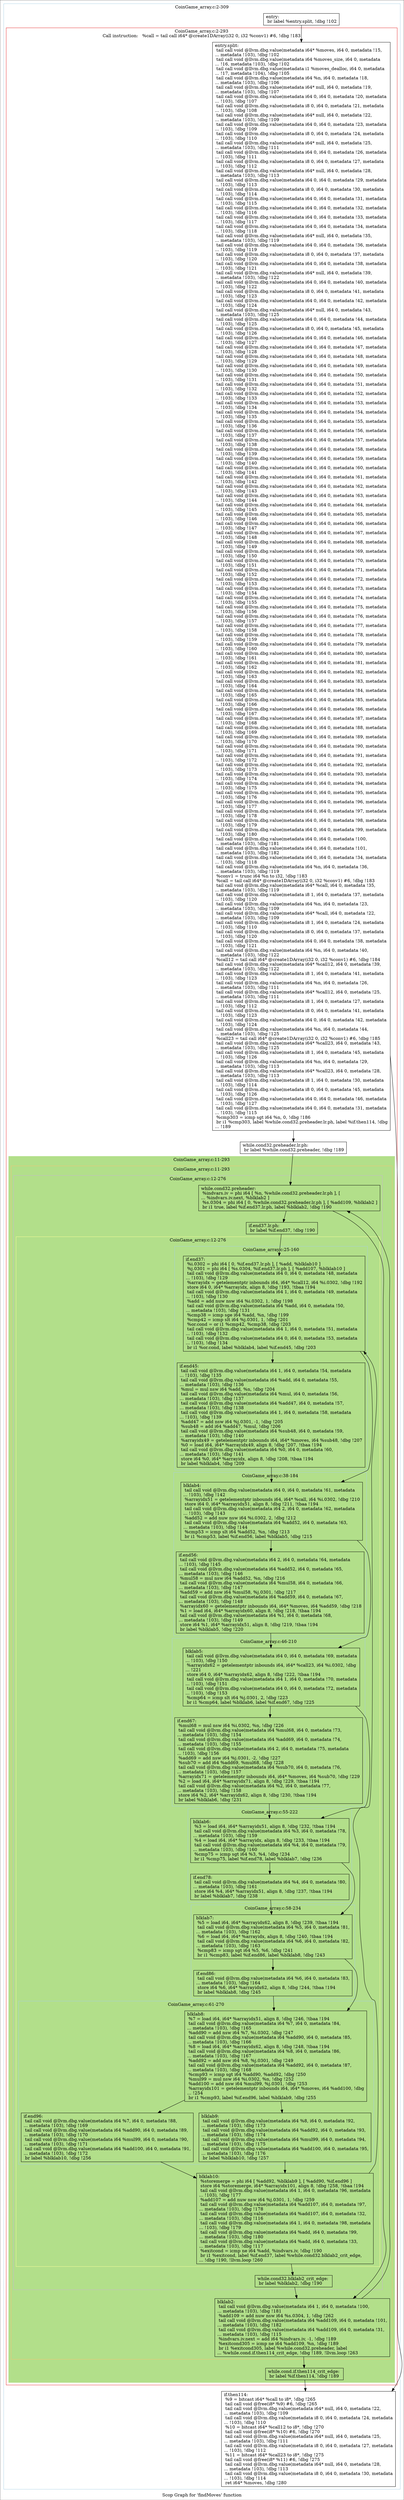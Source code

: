 digraph "Scop Graph for 'findMoves' function" {
	label="Scop Graph for 'findMoves' function";

	Node0x9c7ba40 [shape=record,label="{entry:\l  br label %entry.split, !dbg !102\l}"];
	Node0x9c7ba40 -> Node0x9c74430;
	Node0x9c74430 [shape=record,label="{entry.split:                                      \l  tail call void @llvm.dbg.value(metadata i64* %moves, i64 0, metadata !15,\l... metadata !103), !dbg !102\l  tail call void @llvm.dbg.value(metadata i64 %moves_size, i64 0, metadata\l... !16, metadata !103), !dbg !102\l  tail call void @llvm.dbg.value(metadata i1 %moves_dealloc, i64 0, metadata\l... !17, metadata !104), !dbg !105\l  tail call void @llvm.dbg.value(metadata i64 %n, i64 0, metadata !18,\l... metadata !103), !dbg !106\l  tail call void @llvm.dbg.value(metadata i64* null, i64 0, metadata !19,\l... metadata !103), !dbg !107\l  tail call void @llvm.dbg.value(metadata i64 0, i64 0, metadata !20, metadata\l... !103), !dbg !107\l  tail call void @llvm.dbg.value(metadata i8 0, i64 0, metadata !21, metadata\l... !103), !dbg !108\l  tail call void @llvm.dbg.value(metadata i64* null, i64 0, metadata !22,\l... metadata !103), !dbg !109\l  tail call void @llvm.dbg.value(metadata i64 0, i64 0, metadata !23, metadata\l... !103), !dbg !109\l  tail call void @llvm.dbg.value(metadata i8 0, i64 0, metadata !24, metadata\l... !103), !dbg !110\l  tail call void @llvm.dbg.value(metadata i64* null, i64 0, metadata !25,\l... metadata !103), !dbg !111\l  tail call void @llvm.dbg.value(metadata i64 0, i64 0, metadata !26, metadata\l... !103), !dbg !111\l  tail call void @llvm.dbg.value(metadata i8 0, i64 0, metadata !27, metadata\l... !103), !dbg !112\l  tail call void @llvm.dbg.value(metadata i64* null, i64 0, metadata !28,\l... metadata !103), !dbg !113\l  tail call void @llvm.dbg.value(metadata i64 0, i64 0, metadata !29, metadata\l... !103), !dbg !113\l  tail call void @llvm.dbg.value(metadata i8 0, i64 0, metadata !30, metadata\l... !103), !dbg !114\l  tail call void @llvm.dbg.value(metadata i64 0, i64 0, metadata !31, metadata\l... !103), !dbg !115\l  tail call void @llvm.dbg.value(metadata i64 0, i64 0, metadata !32, metadata\l... !103), !dbg !116\l  tail call void @llvm.dbg.value(metadata i64 0, i64 0, metadata !33, metadata\l... !103), !dbg !117\l  tail call void @llvm.dbg.value(metadata i64 0, i64 0, metadata !34, metadata\l... !103), !dbg !118\l  tail call void @llvm.dbg.value(metadata i64* null, i64 0, metadata !35,\l... metadata !103), !dbg !119\l  tail call void @llvm.dbg.value(metadata i64 0, i64 0, metadata !36, metadata\l... !103), !dbg !119\l  tail call void @llvm.dbg.value(metadata i8 0, i64 0, metadata !37, metadata\l... !103), !dbg !120\l  tail call void @llvm.dbg.value(metadata i64 0, i64 0, metadata !38, metadata\l... !103), !dbg !121\l  tail call void @llvm.dbg.value(metadata i64* null, i64 0, metadata !39,\l... metadata !103), !dbg !122\l  tail call void @llvm.dbg.value(metadata i64 0, i64 0, metadata !40, metadata\l... !103), !dbg !122\l  tail call void @llvm.dbg.value(metadata i8 0, i64 0, metadata !41, metadata\l... !103), !dbg !123\l  tail call void @llvm.dbg.value(metadata i64 0, i64 0, metadata !42, metadata\l... !103), !dbg !124\l  tail call void @llvm.dbg.value(metadata i64* null, i64 0, metadata !43,\l... metadata !103), !dbg !125\l  tail call void @llvm.dbg.value(metadata i64 0, i64 0, metadata !44, metadata\l... !103), !dbg !125\l  tail call void @llvm.dbg.value(metadata i8 0, i64 0, metadata !45, metadata\l... !103), !dbg !126\l  tail call void @llvm.dbg.value(metadata i64 0, i64 0, metadata !46, metadata\l... !103), !dbg !127\l  tail call void @llvm.dbg.value(metadata i64 0, i64 0, metadata !47, metadata\l... !103), !dbg !128\l  tail call void @llvm.dbg.value(metadata i64 0, i64 0, metadata !48, metadata\l... !103), !dbg !129\l  tail call void @llvm.dbg.value(metadata i64 0, i64 0, metadata !49, metadata\l... !103), !dbg !130\l  tail call void @llvm.dbg.value(metadata i64 0, i64 0, metadata !50, metadata\l... !103), !dbg !131\l  tail call void @llvm.dbg.value(metadata i64 0, i64 0, metadata !51, metadata\l... !103), !dbg !132\l  tail call void @llvm.dbg.value(metadata i64 0, i64 0, metadata !52, metadata\l... !103), !dbg !133\l  tail call void @llvm.dbg.value(metadata i64 0, i64 0, metadata !53, metadata\l... !103), !dbg !134\l  tail call void @llvm.dbg.value(metadata i64 0, i64 0, metadata !54, metadata\l... !103), !dbg !135\l  tail call void @llvm.dbg.value(metadata i64 0, i64 0, metadata !55, metadata\l... !103), !dbg !136\l  tail call void @llvm.dbg.value(metadata i64 0, i64 0, metadata !56, metadata\l... !103), !dbg !137\l  tail call void @llvm.dbg.value(metadata i64 0, i64 0, metadata !57, metadata\l... !103), !dbg !138\l  tail call void @llvm.dbg.value(metadata i64 0, i64 0, metadata !58, metadata\l... !103), !dbg !139\l  tail call void @llvm.dbg.value(metadata i64 0, i64 0, metadata !59, metadata\l... !103), !dbg !140\l  tail call void @llvm.dbg.value(metadata i64 0, i64 0, metadata !60, metadata\l... !103), !dbg !141\l  tail call void @llvm.dbg.value(metadata i64 0, i64 0, metadata !61, metadata\l... !103), !dbg !142\l  tail call void @llvm.dbg.value(metadata i64 0, i64 0, metadata !62, metadata\l... !103), !dbg !143\l  tail call void @llvm.dbg.value(metadata i64 0, i64 0, metadata !63, metadata\l... !103), !dbg !144\l  tail call void @llvm.dbg.value(metadata i64 0, i64 0, metadata !64, metadata\l... !103), !dbg !145\l  tail call void @llvm.dbg.value(metadata i64 0, i64 0, metadata !65, metadata\l... !103), !dbg !146\l  tail call void @llvm.dbg.value(metadata i64 0, i64 0, metadata !66, metadata\l... !103), !dbg !147\l  tail call void @llvm.dbg.value(metadata i64 0, i64 0, metadata !67, metadata\l... !103), !dbg !148\l  tail call void @llvm.dbg.value(metadata i64 0, i64 0, metadata !68, metadata\l... !103), !dbg !149\l  tail call void @llvm.dbg.value(metadata i64 0, i64 0, metadata !69, metadata\l... !103), !dbg !150\l  tail call void @llvm.dbg.value(metadata i64 0, i64 0, metadata !70, metadata\l... !103), !dbg !151\l  tail call void @llvm.dbg.value(metadata i64 0, i64 0, metadata !71, metadata\l... !103), !dbg !152\l  tail call void @llvm.dbg.value(metadata i64 0, i64 0, metadata !72, metadata\l... !103), !dbg !153\l  tail call void @llvm.dbg.value(metadata i64 0, i64 0, metadata !73, metadata\l... !103), !dbg !154\l  tail call void @llvm.dbg.value(metadata i64 0, i64 0, metadata !74, metadata\l... !103), !dbg !155\l  tail call void @llvm.dbg.value(metadata i64 0, i64 0, metadata !75, metadata\l... !103), !dbg !156\l  tail call void @llvm.dbg.value(metadata i64 0, i64 0, metadata !76, metadata\l... !103), !dbg !157\l  tail call void @llvm.dbg.value(metadata i64 0, i64 0, metadata !77, metadata\l... !103), !dbg !158\l  tail call void @llvm.dbg.value(metadata i64 0, i64 0, metadata !78, metadata\l... !103), !dbg !159\l  tail call void @llvm.dbg.value(metadata i64 0, i64 0, metadata !79, metadata\l... !103), !dbg !160\l  tail call void @llvm.dbg.value(metadata i64 0, i64 0, metadata !80, metadata\l... !103), !dbg !161\l  tail call void @llvm.dbg.value(metadata i64 0, i64 0, metadata !81, metadata\l... !103), !dbg !162\l  tail call void @llvm.dbg.value(metadata i64 0, i64 0, metadata !82, metadata\l... !103), !dbg !163\l  tail call void @llvm.dbg.value(metadata i64 0, i64 0, metadata !83, metadata\l... !103), !dbg !164\l  tail call void @llvm.dbg.value(metadata i64 0, i64 0, metadata !84, metadata\l... !103), !dbg !165\l  tail call void @llvm.dbg.value(metadata i64 0, i64 0, metadata !85, metadata\l... !103), !dbg !166\l  tail call void @llvm.dbg.value(metadata i64 0, i64 0, metadata !86, metadata\l... !103), !dbg !167\l  tail call void @llvm.dbg.value(metadata i64 0, i64 0, metadata !87, metadata\l... !103), !dbg !168\l  tail call void @llvm.dbg.value(metadata i64 0, i64 0, metadata !88, metadata\l... !103), !dbg !169\l  tail call void @llvm.dbg.value(metadata i64 0, i64 0, metadata !89, metadata\l... !103), !dbg !170\l  tail call void @llvm.dbg.value(metadata i64 0, i64 0, metadata !90, metadata\l... !103), !dbg !171\l  tail call void @llvm.dbg.value(metadata i64 0, i64 0, metadata !91, metadata\l... !103), !dbg !172\l  tail call void @llvm.dbg.value(metadata i64 0, i64 0, metadata !92, metadata\l... !103), !dbg !173\l  tail call void @llvm.dbg.value(metadata i64 0, i64 0, metadata !93, metadata\l... !103), !dbg !174\l  tail call void @llvm.dbg.value(metadata i64 0, i64 0, metadata !94, metadata\l... !103), !dbg !175\l  tail call void @llvm.dbg.value(metadata i64 0, i64 0, metadata !95, metadata\l... !103), !dbg !176\l  tail call void @llvm.dbg.value(metadata i64 0, i64 0, metadata !96, metadata\l... !103), !dbg !177\l  tail call void @llvm.dbg.value(metadata i64 0, i64 0, metadata !97, metadata\l... !103), !dbg !178\l  tail call void @llvm.dbg.value(metadata i64 0, i64 0, metadata !98, metadata\l... !103), !dbg !179\l  tail call void @llvm.dbg.value(metadata i64 0, i64 0, metadata !99, metadata\l... !103), !dbg !180\l  tail call void @llvm.dbg.value(metadata i64 0, i64 0, metadata !100,\l... metadata !103), !dbg !181\l  tail call void @llvm.dbg.value(metadata i64 0, i64 0, metadata !101,\l... metadata !103), !dbg !182\l  tail call void @llvm.dbg.value(metadata i64 0, i64 0, metadata !34, metadata\l... !103), !dbg !118\l  tail call void @llvm.dbg.value(metadata i64 %n, i64 0, metadata !36,\l... metadata !103), !dbg !119\l  %conv1 = trunc i64 %n to i32, !dbg !183\l  %call = tail call i64* @create1DArray(i32 0, i32 %conv1) #6, !dbg !183\l  tail call void @llvm.dbg.value(metadata i64* %call, i64 0, metadata !35,\l... metadata !103), !dbg !119\l  tail call void @llvm.dbg.value(metadata i8 1, i64 0, metadata !37, metadata\l... !103), !dbg !120\l  tail call void @llvm.dbg.value(metadata i64 %n, i64 0, metadata !23,\l... metadata !103), !dbg !109\l  tail call void @llvm.dbg.value(metadata i64* %call, i64 0, metadata !22,\l... metadata !103), !dbg !109\l  tail call void @llvm.dbg.value(metadata i8 1, i64 0, metadata !24, metadata\l... !103), !dbg !110\l  tail call void @llvm.dbg.value(metadata i8 0, i64 0, metadata !37, metadata\l... !103), !dbg !120\l  tail call void @llvm.dbg.value(metadata i64 0, i64 0, metadata !38, metadata\l... !103), !dbg !121\l  tail call void @llvm.dbg.value(metadata i64 %n, i64 0, metadata !40,\l... metadata !103), !dbg !122\l  %call12 = tail call i64* @create1DArray(i32 0, i32 %conv1) #6, !dbg !184\l  tail call void @llvm.dbg.value(metadata i64* %call12, i64 0, metadata !39,\l... metadata !103), !dbg !122\l  tail call void @llvm.dbg.value(metadata i8 1, i64 0, metadata !41, metadata\l... !103), !dbg !123\l  tail call void @llvm.dbg.value(metadata i64 %n, i64 0, metadata !26,\l... metadata !103), !dbg !111\l  tail call void @llvm.dbg.value(metadata i64* %call12, i64 0, metadata !25,\l... metadata !103), !dbg !111\l  tail call void @llvm.dbg.value(metadata i8 1, i64 0, metadata !27, metadata\l... !103), !dbg !112\l  tail call void @llvm.dbg.value(metadata i8 0, i64 0, metadata !41, metadata\l... !103), !dbg !123\l  tail call void @llvm.dbg.value(metadata i64 0, i64 0, metadata !42, metadata\l... !103), !dbg !124\l  tail call void @llvm.dbg.value(metadata i64 %n, i64 0, metadata !44,\l... metadata !103), !dbg !125\l  %call23 = tail call i64* @create1DArray(i32 0, i32 %conv1) #6, !dbg !185\l  tail call void @llvm.dbg.value(metadata i64* %call23, i64 0, metadata !43,\l... metadata !103), !dbg !125\l  tail call void @llvm.dbg.value(metadata i8 1, i64 0, metadata !45, metadata\l... !103), !dbg !126\l  tail call void @llvm.dbg.value(metadata i64 %n, i64 0, metadata !29,\l... metadata !103), !dbg !113\l  tail call void @llvm.dbg.value(metadata i64* %call23, i64 0, metadata !28,\l... metadata !103), !dbg !113\l  tail call void @llvm.dbg.value(metadata i8 1, i64 0, metadata !30, metadata\l... !103), !dbg !114\l  tail call void @llvm.dbg.value(metadata i8 0, i64 0, metadata !45, metadata\l... !103), !dbg !126\l  tail call void @llvm.dbg.value(metadata i64 0, i64 0, metadata !46, metadata\l... !103), !dbg !127\l  tail call void @llvm.dbg.value(metadata i64 0, i64 0, metadata !31, metadata\l... !103), !dbg !115\l  %cmp303 = icmp sgt i64 %n, 0, !dbg !186\l  br i1 %cmp303, label %while.cond32.preheader.lr.ph, label %if.then114, !dbg\l... !189\l}"];
	Node0x9c74430 -> Node0x9c3cda0;
	Node0x9c74430 -> Node0x9c73a90;
	Node0x9c3cda0 [shape=record,label="{while.cond32.preheader.lr.ph:                     \l  br label %while.cond32.preheader, !dbg !189\l}"];
	Node0x9c3cda0 -> Node0x9c71d00;
	Node0x9c71d00 [shape=record,label="{while.cond32.preheader:                           \l  %indvars.iv = phi i64 [ %n, %while.cond32.preheader.lr.ph ], [\l... %indvars.iv.next, %blklab2 ]\l  %s.0304 = phi i64 [ 0, %while.cond32.preheader.lr.ph ], [ %add109, %blklab2 ]\l  br i1 true, label %if.end37.lr.ph, label %blklab2, !dbg !190\l}"];
	Node0x9c71d00 -> Node0x9d3a420;
	Node0x9c71d00 -> Node0x9c6c400;
	Node0x9d3a420 [shape=record,label="{if.end37.lr.ph:                                   \l  br label %if.end37, !dbg !190\l}"];
	Node0x9d3a420 -> Node0x9c74750;
	Node0x9c74750 [shape=record,label="{if.end37:                                         \l  %i.0302 = phi i64 [ 0, %if.end37.lr.ph ], [ %add, %blklab10 ]\l  %j.0301 = phi i64 [ %s.0304, %if.end37.lr.ph ], [ %add107, %blklab10 ]\l  tail call void @llvm.dbg.value(metadata i64 0, i64 0, metadata !48, metadata\l... !103), !dbg !129\l  %arrayidx = getelementptr inbounds i64, i64* %call12, i64 %i.0302, !dbg !192\l  store i64 0, i64* %arrayidx, align 8, !dbg !193, !tbaa !194\l  tail call void @llvm.dbg.value(metadata i64 1, i64 0, metadata !49, metadata\l... !103), !dbg !130\l  %add = add nuw nsw i64 %i.0302, 1, !dbg !198\l  tail call void @llvm.dbg.value(metadata i64 %add, i64 0, metadata !50,\l... metadata !103), !dbg !131\l  %cmp38 = icmp sge i64 %add, %n, !dbg !199\l  %cmp42 = icmp slt i64 %j.0301, 1, !dbg !201\l  %or.cond = or i1 %cmp42, %cmp38, !dbg !203\l  tail call void @llvm.dbg.value(metadata i64 1, i64 0, metadata !51, metadata\l... !103), !dbg !132\l  tail call void @llvm.dbg.value(metadata i64 0, i64 0, metadata !53, metadata\l... !103), !dbg !134\l  br i1 %or.cond, label %blklab4, label %if.end45, !dbg !203\l}"];
	Node0x9c74750 -> Node0x9c7d4a0;
	Node0x9c74750 -> Node0x9c3d140;
	Node0x9c7d4a0 [shape=record,label="{blklab4:                                          \l  tail call void @llvm.dbg.value(metadata i64 0, i64 0, metadata !61, metadata\l... !103), !dbg !142\l  %arrayidx51 = getelementptr inbounds i64, i64* %call, i64 %i.0302, !dbg !210\l  store i64 0, i64* %arrayidx51, align 8, !dbg !211, !tbaa !194\l  tail call void @llvm.dbg.value(metadata i64 2, i64 0, metadata !62, metadata\l... !103), !dbg !143\l  %add52 = add nuw nsw i64 %i.0302, 2, !dbg !212\l  tail call void @llvm.dbg.value(metadata i64 %add52, i64 0, metadata !63,\l... metadata !103), !dbg !144\l  %cmp53 = icmp slt i64 %add52, %n, !dbg !213\l  br i1 %cmp53, label %if.end56, label %blklab5, !dbg !215\l}"];
	Node0x9c7d4a0 -> Node0x9c71320;
	Node0x9c7d4a0 -> Node0x9c82440;
	Node0x9c71320 [shape=record,label="{if.end56:                                         \l  tail call void @llvm.dbg.value(metadata i64 2, i64 0, metadata !64, metadata\l... !103), !dbg !145\l  tail call void @llvm.dbg.value(metadata i64 %add52, i64 0, metadata !65,\l... metadata !103), !dbg !146\l  %mul58 = mul nsw i64 %add52, %n, !dbg !216\l  tail call void @llvm.dbg.value(metadata i64 %mul58, i64 0, metadata !66,\l... metadata !103), !dbg !147\l  %add59 = add nsw i64 %mul58, %j.0301, !dbg !217\l  tail call void @llvm.dbg.value(metadata i64 %add59, i64 0, metadata !67,\l... metadata !103), !dbg !148\l  %arrayidx60 = getelementptr inbounds i64, i64* %moves, i64 %add59, !dbg !218\l  %1 = load i64, i64* %arrayidx60, align 8, !dbg !218, !tbaa !194\l  tail call void @llvm.dbg.value(metadata i64 %1, i64 0, metadata !68,\l... metadata !103), !dbg !149\l  store i64 %1, i64* %arrayidx51, align 8, !dbg !219, !tbaa !194\l  br label %blklab5, !dbg !220\l}"];
	Node0x9c71320 -> Node0x9c82440;
	Node0x9c82440 [shape=record,label="{blklab5:                                          \l  tail call void @llvm.dbg.value(metadata i64 0, i64 0, metadata !69, metadata\l... !103), !dbg !150\l  %arrayidx62 = getelementptr inbounds i64, i64* %call23, i64 %i.0302, !dbg\l... !221\l  store i64 0, i64* %arrayidx62, align 8, !dbg !222, !tbaa !194\l  tail call void @llvm.dbg.value(metadata i64 1, i64 0, metadata !70, metadata\l... !103), !dbg !151\l  tail call void @llvm.dbg.value(metadata i64 0, i64 0, metadata !72, metadata\l... !103), !dbg !153\l  %cmp64 = icmp slt i64 %j.0301, 2, !dbg !223\l  br i1 %cmp64, label %blklab6, label %if.end67, !dbg !225\l}"];
	Node0x9c82440 -> Node0x9c86120;
	Node0x9c82440 -> Node0x9c25ba0;
	Node0x9c86120 [shape=record,label="{blklab6:                                          \l  %3 = load i64, i64* %arrayidx51, align 8, !dbg !232, !tbaa !194\l  tail call void @llvm.dbg.value(metadata i64 %3, i64 0, metadata !78,\l... metadata !103), !dbg !159\l  %4 = load i64, i64* %arrayidx, align 8, !dbg !233, !tbaa !194\l  tail call void @llvm.dbg.value(metadata i64 %4, i64 0, metadata !79,\l... metadata !103), !dbg !160\l  %cmp75 = icmp sgt i64 %3, %4, !dbg !234\l  br i1 %cmp75, label %if.end78, label %blklab7, !dbg !236\l}"];
	Node0x9c86120 -> Node0x9c055e0;
	Node0x9c86120 -> Node0x9c7b120;
	Node0x9c055e0 [shape=record,label="{if.end78:                                         \l  tail call void @llvm.dbg.value(metadata i64 %4, i64 0, metadata !80,\l... metadata !103), !dbg !161\l  store i64 %4, i64* %arrayidx51, align 8, !dbg !237, !tbaa !194\l  br label %blklab7, !dbg !238\l}"];
	Node0x9c055e0 -> Node0x9c7b120;
	Node0x9c7b120 [shape=record,label="{blklab7:                                          \l  %5 = load i64, i64* %arrayidx62, align 8, !dbg !239, !tbaa !194\l  tail call void @llvm.dbg.value(metadata i64 %5, i64 0, metadata !81,\l... metadata !103), !dbg !162\l  %6 = load i64, i64* %arrayidx, align 8, !dbg !240, !tbaa !194\l  tail call void @llvm.dbg.value(metadata i64 %6, i64 0, metadata !82,\l... metadata !103), !dbg !163\l  %cmp83 = icmp sgt i64 %5, %6, !dbg !241\l  br i1 %cmp83, label %if.end86, label %blklab8, !dbg !243\l}"];
	Node0x9c7b120 -> Node0x9c16670;
	Node0x9c7b120 -> Node0x9c730f0;
	Node0x9c16670 [shape=record,label="{if.end86:                                         \l  tail call void @llvm.dbg.value(metadata i64 %6, i64 0, metadata !83,\l... metadata !103), !dbg !164\l  store i64 %6, i64* %arrayidx62, align 8, !dbg !244, !tbaa !194\l  br label %blklab8, !dbg !245\l}"];
	Node0x9c16670 -> Node0x9c730f0;
	Node0x9c730f0 [shape=record,label="{blklab8:                                          \l  %7 = load i64, i64* %arrayidx51, align 8, !dbg !246, !tbaa !194\l  tail call void @llvm.dbg.value(metadata i64 %7, i64 0, metadata !84,\l... metadata !103), !dbg !165\l  %add90 = add nsw i64 %7, %i.0302, !dbg !247\l  tail call void @llvm.dbg.value(metadata i64 %add90, i64 0, metadata !85,\l... metadata !103), !dbg !166\l  %8 = load i64, i64* %arrayidx62, align 8, !dbg !248, !tbaa !194\l  tail call void @llvm.dbg.value(metadata i64 %8, i64 0, metadata !86,\l... metadata !103), !dbg !167\l  %add92 = add nsw i64 %8, %j.0301, !dbg !249\l  tail call void @llvm.dbg.value(metadata i64 %add92, i64 0, metadata !87,\l... metadata !103), !dbg !168\l  %cmp93 = icmp sgt i64 %add90, %add92, !dbg !250\l  %mul99 = mul nsw i64 %i.0302, %n, !dbg !252\l  %add100 = add nsw i64 %mul99, %j.0301, !dbg !253\l  %arrayidx101 = getelementptr inbounds i64, i64* %moves, i64 %add100, !dbg\l... !254\l  br i1 %cmp93, label %if.end96, label %blklab9, !dbg !255\l}"];
	Node0x9c730f0 -> Node0x9c2bd20;
	Node0x9c730f0 -> Node0x9c71a30;
	Node0x9c2bd20 [shape=record,label="{if.end96:                                         \l  tail call void @llvm.dbg.value(metadata i64 %7, i64 0, metadata !88,\l... metadata !103), !dbg !169\l  tail call void @llvm.dbg.value(metadata i64 %add90, i64 0, metadata !89,\l... metadata !103), !dbg !170\l  tail call void @llvm.dbg.value(metadata i64 %mul99, i64 0, metadata !90,\l... metadata !103), !dbg !171\l  tail call void @llvm.dbg.value(metadata i64 %add100, i64 0, metadata !91,\l... metadata !103), !dbg !172\l  br label %blklab10, !dbg !256\l}"];
	Node0x9c2bd20 -> Node0x9c2f1a0;
	Node0x9c2f1a0 [shape=record,label="{blklab10:                                         \l  %storemerge = phi i64 [ %add92, %blklab9 ], [ %add90, %if.end96 ]\l  store i64 %storemerge, i64* %arrayidx101, align 8, !dbg !258, !tbaa !194\l  tail call void @llvm.dbg.value(metadata i64 1, i64 0, metadata !96, metadata\l... !103), !dbg !177\l  %add107 = add nuw nsw i64 %j.0301, 1, !dbg !259\l  tail call void @llvm.dbg.value(metadata i64 %add107, i64 0, metadata !97,\l... metadata !103), !dbg !178\l  tail call void @llvm.dbg.value(metadata i64 %add107, i64 0, metadata !32,\l... metadata !103), !dbg !116\l  tail call void @llvm.dbg.value(metadata i64 1, i64 0, metadata !98, metadata\l... !103), !dbg !179\l  tail call void @llvm.dbg.value(metadata i64 %add, i64 0, metadata !99,\l... metadata !103), !dbg !180\l  tail call void @llvm.dbg.value(metadata i64 %add, i64 0, metadata !33,\l... metadata !103), !dbg !117\l  %exitcond = icmp ne i64 %add, %indvars.iv, !dbg !190\l  br i1 %exitcond, label %if.end37, label %while.cond32.blklab2_crit_edge,\l... !dbg !190, !llvm.loop !260\l}"];
	Node0x9c2f1a0 -> Node0x9c74750[constraint=false];
	Node0x9c2f1a0 -> Node0x9c2c6f0;
	Node0x9c2c6f0 [shape=record,label="{while.cond32.blklab2_crit_edge:                   \l  br label %blklab2, !dbg !190\l}"];
	Node0x9c2c6f0 -> Node0x9c6c400;
	Node0x9c6c400 [shape=record,label="{blklab2:                                          \l  tail call void @llvm.dbg.value(metadata i64 1, i64 0, metadata !100,\l... metadata !103), !dbg !181\l  %add109 = add nuw nsw i64 %s.0304, 1, !dbg !262\l  tail call void @llvm.dbg.value(metadata i64 %add109, i64 0, metadata !101,\l... metadata !103), !dbg !182\l  tail call void @llvm.dbg.value(metadata i64 %add109, i64 0, metadata !31,\l... metadata !103), !dbg !115\l  %indvars.iv.next = add i64 %indvars.iv, -1, !dbg !189\l  %exitcond305 = icmp ne i64 %add109, %n, !dbg !189\l  br i1 %exitcond305, label %while.cond32.preheader, label\l... %while.cond.if.then114_crit_edge, !dbg !189, !llvm.loop !263\l}"];
	Node0x9c6c400 -> Node0x9c71d00[constraint=false];
	Node0x9c6c400 -> Node0x9c02fc0;
	Node0x9c02fc0 [shape=record,label="{while.cond.if.then114_crit_edge:                  \l  br label %if.then114, !dbg !189\l}"];
	Node0x9c02fc0 -> Node0x9c73a90;
	Node0x9c73a90 [shape=record,label="{if.then114:                                       \l  %9 = bitcast i64* %call to i8*, !dbg !265\l  tail call void @free(i8* %9) #6, !dbg !265\l  tail call void @llvm.dbg.value(metadata i64* null, i64 0, metadata !22,\l... metadata !103), !dbg !109\l  tail call void @llvm.dbg.value(metadata i8 0, i64 0, metadata !24, metadata\l... !103), !dbg !110\l  %10 = bitcast i64* %call12 to i8*, !dbg !270\l  tail call void @free(i8* %10) #6, !dbg !270\l  tail call void @llvm.dbg.value(metadata i64* null, i64 0, metadata !25,\l... metadata !103), !dbg !111\l  tail call void @llvm.dbg.value(metadata i8 0, i64 0, metadata !27, metadata\l... !103), !dbg !112\l  %11 = bitcast i64* %call23 to i8*, !dbg !275\l  tail call void @free(i8* %11) #6, !dbg !275\l  tail call void @llvm.dbg.value(metadata i64* null, i64 0, metadata !28,\l... metadata !103), !dbg !113\l  tail call void @llvm.dbg.value(metadata i8 0, i64 0, metadata !30, metadata\l... !103), !dbg !114\l  ret i64* %moves, !dbg !280\l}"];
	Node0x9c71a30 [shape=record,label="{blklab9:                                          \l  tail call void @llvm.dbg.value(metadata i64 %8, i64 0, metadata !92,\l... metadata !103), !dbg !173\l  tail call void @llvm.dbg.value(metadata i64 %add92, i64 0, metadata !93,\l... metadata !103), !dbg !174\l  tail call void @llvm.dbg.value(metadata i64 %mul99, i64 0, metadata !94,\l... metadata !103), !dbg !175\l  tail call void @llvm.dbg.value(metadata i64 %add100, i64 0, metadata !95,\l... metadata !103), !dbg !176\l  br label %blklab10, !dbg !257\l}"];
	Node0x9c71a30 -> Node0x9c2f1a0;
	Node0x9c25ba0 [shape=record,label="{if.end67:                                         \l  %mul68 = mul nsw i64 %i.0302, %n, !dbg !226\l  tail call void @llvm.dbg.value(metadata i64 %mul68, i64 0, metadata !73,\l... metadata !103), !dbg !154\l  tail call void @llvm.dbg.value(metadata i64 %add69, i64 0, metadata !74,\l... metadata !103), !dbg !155\l  tail call void @llvm.dbg.value(metadata i64 2, i64 0, metadata !75, metadata\l... !103), !dbg !156\l  %add69 = add nsw i64 %j.0301, -2, !dbg !227\l  %sub70 = add i64 %add69, %mul68, !dbg !228\l  tail call void @llvm.dbg.value(metadata i64 %sub70, i64 0, metadata !76,\l... metadata !103), !dbg !157\l  %arrayidx71 = getelementptr inbounds i64, i64* %moves, i64 %sub70, !dbg !229\l  %2 = load i64, i64* %arrayidx71, align 8, !dbg !229, !tbaa !194\l  tail call void @llvm.dbg.value(metadata i64 %2, i64 0, metadata !77,\l... metadata !103), !dbg !158\l  store i64 %2, i64* %arrayidx62, align 8, !dbg !230, !tbaa !194\l  br label %blklab6, !dbg !231\l}"];
	Node0x9c25ba0 -> Node0x9c86120;
	Node0x9c3d140 [shape=record,label="{if.end45:                                         \l  tail call void @llvm.dbg.value(metadata i64 1, i64 0, metadata !54, metadata\l... !103), !dbg !135\l  tail call void @llvm.dbg.value(metadata i64 %add, i64 0, metadata !55,\l... metadata !103), !dbg !136\l  %mul = mul nsw i64 %add, %n, !dbg !204\l  tail call void @llvm.dbg.value(metadata i64 %mul, i64 0, metadata !56,\l... metadata !103), !dbg !137\l  tail call void @llvm.dbg.value(metadata i64 %add47, i64 0, metadata !57,\l... metadata !103), !dbg !138\l  tail call void @llvm.dbg.value(metadata i64 1, i64 0, metadata !58, metadata\l... !103), !dbg !139\l  %add47 = add nsw i64 %j.0301, -1, !dbg !205\l  %sub48 = add i64 %add47, %mul, !dbg !206\l  tail call void @llvm.dbg.value(metadata i64 %sub48, i64 0, metadata !59,\l... metadata !103), !dbg !140\l  %arrayidx49 = getelementptr inbounds i64, i64* %moves, i64 %sub48, !dbg !207\l  %0 = load i64, i64* %arrayidx49, align 8, !dbg !207, !tbaa !194\l  tail call void @llvm.dbg.value(metadata i64 %0, i64 0, metadata !60,\l... metadata !103), !dbg !141\l  store i64 %0, i64* %arrayidx, align 8, !dbg !208, !tbaa !194\l  br label %blklab4, !dbg !209\l}"];
	Node0x9c3d140 -> Node0x9c7d4a0;
	colorscheme = "paired12"
        subgraph cluster_0x9c3a6f0 {
          label = "CoinGame_array.c:2-309
";
          style = solid;
          color = 1
          subgraph cluster_0x9c42450 {
            label = "CoinGame_array.c:2-293
Call instruction:   %call = tail call i64* @create1DArray(i32 0, i32 %conv1) #6, !dbg !183";
            style = solid;
            color = 6
            subgraph cluster_0x9c3aa10 {
              label = "CoinGame_array.c:11-293
";
              style = filled;
              color = 3              subgraph cluster_0x9c093b0 {
                label = "CoinGame_array.c:11-293
";
                style = solid;
                color = 7
                subgraph cluster_0x9c400e0 {
                  label = "CoinGame_array.c:12-276
";
                  style = solid;
                  color = 9
                  subgraph cluster_0x9c403b0 {
                    label = "CoinGame_array.c:12-276
";
                    style = solid;
                    color = 11
                    subgraph cluster_0x9c25a20 {
                      label = "CoinGame_array.c:25-160
";
                      style = solid;
                      color = 1
                      Node0x9c74750;
                      Node0x9c3d140;
                    }
                    subgraph cluster_0x9c124d0 {
                      label = "CoinGame_array.c:38-184
";
                      style = solid;
                      color = 1
                      Node0x9c7d4a0;
                      Node0x9c71320;
                    }
                    subgraph cluster_0x9c39950 {
                      label = "CoinGame_array.c:46-210
";
                      style = solid;
                      color = 1
                      Node0x9c82440;
                      Node0x9c25ba0;
                    }
                    subgraph cluster_0x9c39a60 {
                      label = "CoinGame_array.c:55-222
";
                      style = solid;
                      color = 1
                      Node0x9c86120;
                      Node0x9c055e0;
                    }
                    subgraph cluster_0x9c39d30 {
                      label = "CoinGame_array.c:58-234
";
                      style = solid;
                      color = 1
                      Node0x9c7b120;
                      Node0x9c16670;
                    }
                    subgraph cluster_0x9c3a050 {
                      label = "CoinGame_array.c:61-270
";
                      style = solid;
                      color = 1
                      Node0x9c730f0;
                      Node0x9c2bd20;
                      Node0x9c71a30;
                    }
                    Node0x9c2f1a0;
                  }
                  Node0x9c71d00;
                  Node0x9d3a420;
                  Node0x9c2c6f0;
                }
                Node0x9c6c400;
              }
              Node0x9c02fc0;
            }
            Node0x9c74430;
            Node0x9c3cda0;
          }
          Node0x9c7ba40;
          Node0x9c73a90;
        }
}
